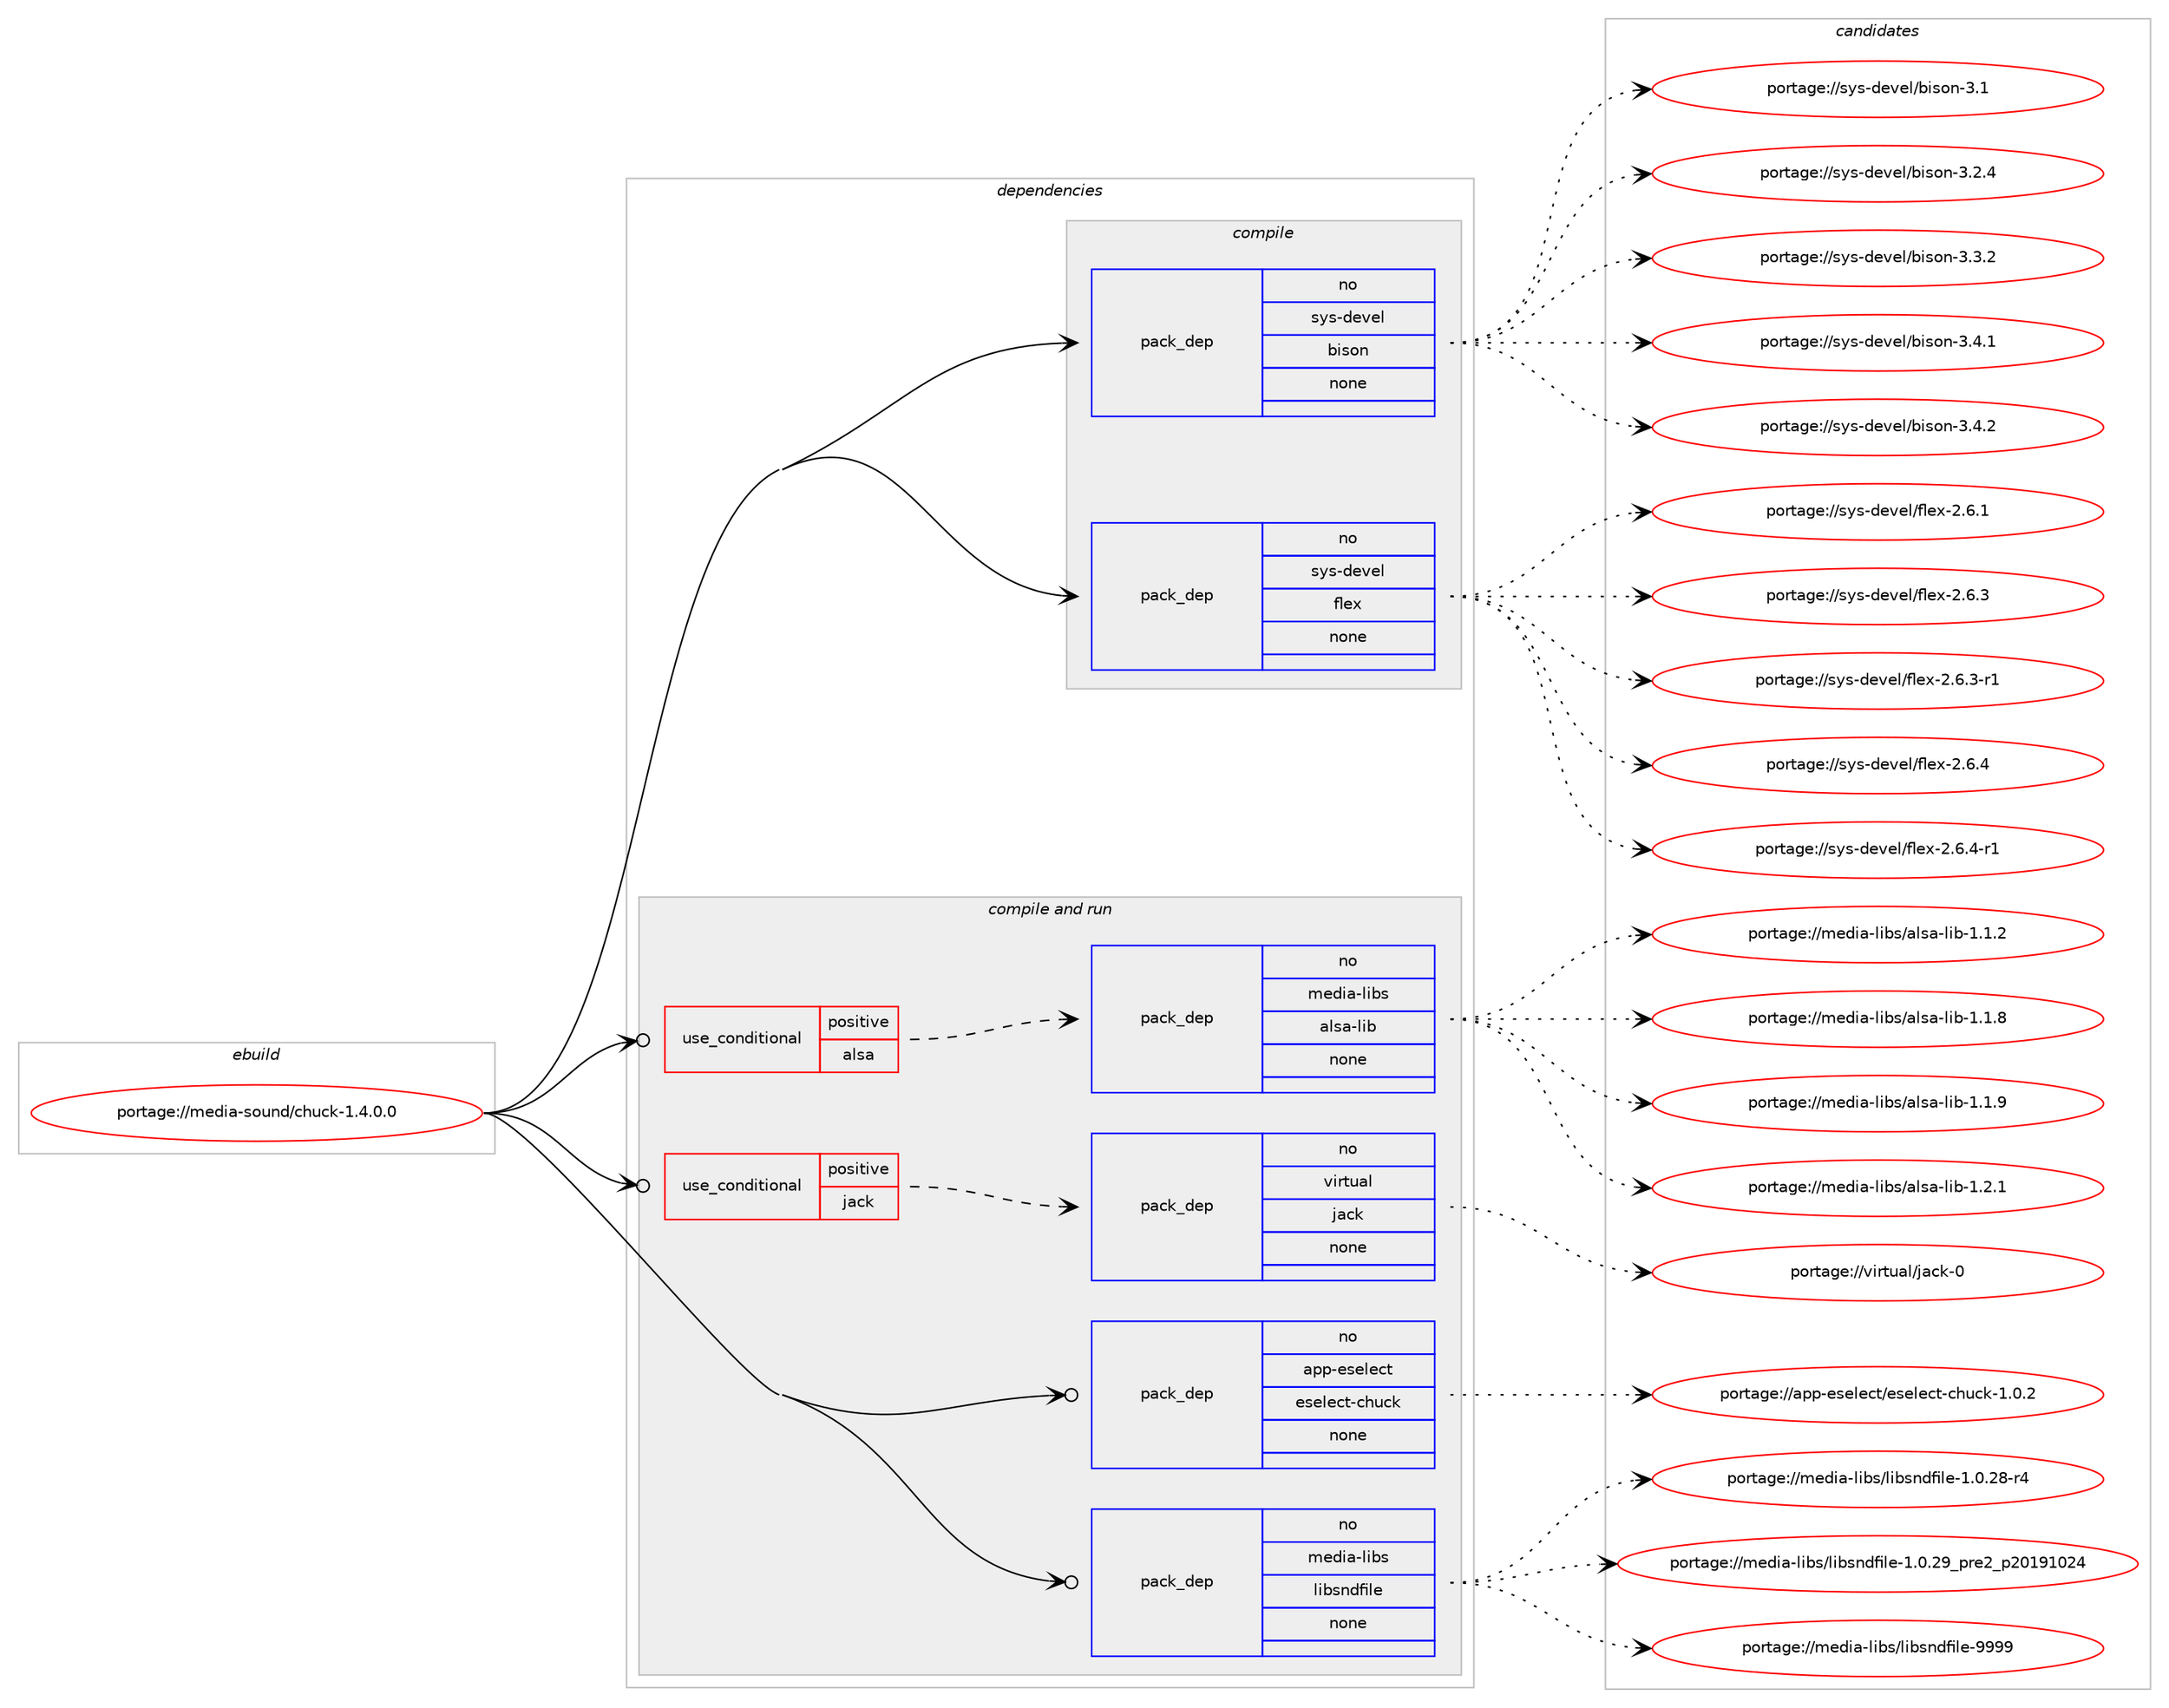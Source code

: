 digraph prolog {

# *************
# Graph options
# *************

newrank=true;
concentrate=true;
compound=true;
graph [rankdir=LR,fontname=Helvetica,fontsize=10,ranksep=1.5];#, ranksep=2.5, nodesep=0.2];
edge  [arrowhead=vee];
node  [fontname=Helvetica,fontsize=10];

# **********
# The ebuild
# **********

subgraph cluster_leftcol {
color=gray;
rank=same;
label=<<i>ebuild</i>>;
id [label="portage://media-sound/chuck-1.4.0.0", color=red, width=4, href="../media-sound/chuck-1.4.0.0.svg"];
}

# ****************
# The dependencies
# ****************

subgraph cluster_midcol {
color=gray;
label=<<i>dependencies</i>>;
subgraph cluster_compile {
fillcolor="#eeeeee";
style=filled;
label=<<i>compile</i>>;
subgraph pack243056 {
dependency330578 [label=<<TABLE BORDER="0" CELLBORDER="1" CELLSPACING="0" CELLPADDING="4" WIDTH="220"><TR><TD ROWSPAN="6" CELLPADDING="30">pack_dep</TD></TR><TR><TD WIDTH="110">no</TD></TR><TR><TD>sys-devel</TD></TR><TR><TD>bison</TD></TR><TR><TD>none</TD></TR><TR><TD></TD></TR></TABLE>>, shape=none, color=blue];
}
id:e -> dependency330578:w [weight=20,style="solid",arrowhead="vee"];
subgraph pack243057 {
dependency330579 [label=<<TABLE BORDER="0" CELLBORDER="1" CELLSPACING="0" CELLPADDING="4" WIDTH="220"><TR><TD ROWSPAN="6" CELLPADDING="30">pack_dep</TD></TR><TR><TD WIDTH="110">no</TD></TR><TR><TD>sys-devel</TD></TR><TR><TD>flex</TD></TR><TR><TD>none</TD></TR><TR><TD></TD></TR></TABLE>>, shape=none, color=blue];
}
id:e -> dependency330579:w [weight=20,style="solid",arrowhead="vee"];
}
subgraph cluster_compileandrun {
fillcolor="#eeeeee";
style=filled;
label=<<i>compile and run</i>>;
subgraph cond82095 {
dependency330580 [label=<<TABLE BORDER="0" CELLBORDER="1" CELLSPACING="0" CELLPADDING="4"><TR><TD ROWSPAN="3" CELLPADDING="10">use_conditional</TD></TR><TR><TD>positive</TD></TR><TR><TD>alsa</TD></TR></TABLE>>, shape=none, color=red];
subgraph pack243058 {
dependency330581 [label=<<TABLE BORDER="0" CELLBORDER="1" CELLSPACING="0" CELLPADDING="4" WIDTH="220"><TR><TD ROWSPAN="6" CELLPADDING="30">pack_dep</TD></TR><TR><TD WIDTH="110">no</TD></TR><TR><TD>media-libs</TD></TR><TR><TD>alsa-lib</TD></TR><TR><TD>none</TD></TR><TR><TD></TD></TR></TABLE>>, shape=none, color=blue];
}
dependency330580:e -> dependency330581:w [weight=20,style="dashed",arrowhead="vee"];
}
id:e -> dependency330580:w [weight=20,style="solid",arrowhead="odotvee"];
subgraph cond82096 {
dependency330582 [label=<<TABLE BORDER="0" CELLBORDER="1" CELLSPACING="0" CELLPADDING="4"><TR><TD ROWSPAN="3" CELLPADDING="10">use_conditional</TD></TR><TR><TD>positive</TD></TR><TR><TD>jack</TD></TR></TABLE>>, shape=none, color=red];
subgraph pack243059 {
dependency330583 [label=<<TABLE BORDER="0" CELLBORDER="1" CELLSPACING="0" CELLPADDING="4" WIDTH="220"><TR><TD ROWSPAN="6" CELLPADDING="30">pack_dep</TD></TR><TR><TD WIDTH="110">no</TD></TR><TR><TD>virtual</TD></TR><TR><TD>jack</TD></TR><TR><TD>none</TD></TR><TR><TD></TD></TR></TABLE>>, shape=none, color=blue];
}
dependency330582:e -> dependency330583:w [weight=20,style="dashed",arrowhead="vee"];
}
id:e -> dependency330582:w [weight=20,style="solid",arrowhead="odotvee"];
subgraph pack243060 {
dependency330584 [label=<<TABLE BORDER="0" CELLBORDER="1" CELLSPACING="0" CELLPADDING="4" WIDTH="220"><TR><TD ROWSPAN="6" CELLPADDING="30">pack_dep</TD></TR><TR><TD WIDTH="110">no</TD></TR><TR><TD>app-eselect</TD></TR><TR><TD>eselect-chuck</TD></TR><TR><TD>none</TD></TR><TR><TD></TD></TR></TABLE>>, shape=none, color=blue];
}
id:e -> dependency330584:w [weight=20,style="solid",arrowhead="odotvee"];
subgraph pack243061 {
dependency330585 [label=<<TABLE BORDER="0" CELLBORDER="1" CELLSPACING="0" CELLPADDING="4" WIDTH="220"><TR><TD ROWSPAN="6" CELLPADDING="30">pack_dep</TD></TR><TR><TD WIDTH="110">no</TD></TR><TR><TD>media-libs</TD></TR><TR><TD>libsndfile</TD></TR><TR><TD>none</TD></TR><TR><TD></TD></TR></TABLE>>, shape=none, color=blue];
}
id:e -> dependency330585:w [weight=20,style="solid",arrowhead="odotvee"];
}
subgraph cluster_run {
fillcolor="#eeeeee";
style=filled;
label=<<i>run</i>>;
}
}

# **************
# The candidates
# **************

subgraph cluster_choices {
rank=same;
color=gray;
label=<<i>candidates</i>>;

subgraph choice243056 {
color=black;
nodesep=1;
choiceportage11512111545100101118101108479810511511111045514649 [label="portage://sys-devel/bison-3.1", color=red, width=4,href="../sys-devel/bison-3.1.svg"];
choiceportage115121115451001011181011084798105115111110455146504652 [label="portage://sys-devel/bison-3.2.4", color=red, width=4,href="../sys-devel/bison-3.2.4.svg"];
choiceportage115121115451001011181011084798105115111110455146514650 [label="portage://sys-devel/bison-3.3.2", color=red, width=4,href="../sys-devel/bison-3.3.2.svg"];
choiceportage115121115451001011181011084798105115111110455146524649 [label="portage://sys-devel/bison-3.4.1", color=red, width=4,href="../sys-devel/bison-3.4.1.svg"];
choiceportage115121115451001011181011084798105115111110455146524650 [label="portage://sys-devel/bison-3.4.2", color=red, width=4,href="../sys-devel/bison-3.4.2.svg"];
dependency330578:e -> choiceportage11512111545100101118101108479810511511111045514649:w [style=dotted,weight="100"];
dependency330578:e -> choiceportage115121115451001011181011084798105115111110455146504652:w [style=dotted,weight="100"];
dependency330578:e -> choiceportage115121115451001011181011084798105115111110455146514650:w [style=dotted,weight="100"];
dependency330578:e -> choiceportage115121115451001011181011084798105115111110455146524649:w [style=dotted,weight="100"];
dependency330578:e -> choiceportage115121115451001011181011084798105115111110455146524650:w [style=dotted,weight="100"];
}
subgraph choice243057 {
color=black;
nodesep=1;
choiceportage1151211154510010111810110847102108101120455046544649 [label="portage://sys-devel/flex-2.6.1", color=red, width=4,href="../sys-devel/flex-2.6.1.svg"];
choiceportage1151211154510010111810110847102108101120455046544651 [label="portage://sys-devel/flex-2.6.3", color=red, width=4,href="../sys-devel/flex-2.6.3.svg"];
choiceportage11512111545100101118101108471021081011204550465446514511449 [label="portage://sys-devel/flex-2.6.3-r1", color=red, width=4,href="../sys-devel/flex-2.6.3-r1.svg"];
choiceportage1151211154510010111810110847102108101120455046544652 [label="portage://sys-devel/flex-2.6.4", color=red, width=4,href="../sys-devel/flex-2.6.4.svg"];
choiceportage11512111545100101118101108471021081011204550465446524511449 [label="portage://sys-devel/flex-2.6.4-r1", color=red, width=4,href="../sys-devel/flex-2.6.4-r1.svg"];
dependency330579:e -> choiceportage1151211154510010111810110847102108101120455046544649:w [style=dotted,weight="100"];
dependency330579:e -> choiceportage1151211154510010111810110847102108101120455046544651:w [style=dotted,weight="100"];
dependency330579:e -> choiceportage11512111545100101118101108471021081011204550465446514511449:w [style=dotted,weight="100"];
dependency330579:e -> choiceportage1151211154510010111810110847102108101120455046544652:w [style=dotted,weight="100"];
dependency330579:e -> choiceportage11512111545100101118101108471021081011204550465446524511449:w [style=dotted,weight="100"];
}
subgraph choice243058 {
color=black;
nodesep=1;
choiceportage1091011001059745108105981154797108115974510810598454946494650 [label="portage://media-libs/alsa-lib-1.1.2", color=red, width=4,href="../media-libs/alsa-lib-1.1.2.svg"];
choiceportage1091011001059745108105981154797108115974510810598454946494656 [label="portage://media-libs/alsa-lib-1.1.8", color=red, width=4,href="../media-libs/alsa-lib-1.1.8.svg"];
choiceportage1091011001059745108105981154797108115974510810598454946494657 [label="portage://media-libs/alsa-lib-1.1.9", color=red, width=4,href="../media-libs/alsa-lib-1.1.9.svg"];
choiceportage1091011001059745108105981154797108115974510810598454946504649 [label="portage://media-libs/alsa-lib-1.2.1", color=red, width=4,href="../media-libs/alsa-lib-1.2.1.svg"];
dependency330581:e -> choiceportage1091011001059745108105981154797108115974510810598454946494650:w [style=dotted,weight="100"];
dependency330581:e -> choiceportage1091011001059745108105981154797108115974510810598454946494656:w [style=dotted,weight="100"];
dependency330581:e -> choiceportage1091011001059745108105981154797108115974510810598454946494657:w [style=dotted,weight="100"];
dependency330581:e -> choiceportage1091011001059745108105981154797108115974510810598454946504649:w [style=dotted,weight="100"];
}
subgraph choice243059 {
color=black;
nodesep=1;
choiceportage118105114116117971084710697991074548 [label="portage://virtual/jack-0", color=red, width=4,href="../virtual/jack-0.svg"];
dependency330583:e -> choiceportage118105114116117971084710697991074548:w [style=dotted,weight="100"];
}
subgraph choice243060 {
color=black;
nodesep=1;
choiceportage9711211245101115101108101991164710111510110810199116459910411799107454946484650 [label="portage://app-eselect/eselect-chuck-1.0.2", color=red, width=4,href="../app-eselect/eselect-chuck-1.0.2.svg"];
dependency330584:e -> choiceportage9711211245101115101108101991164710111510110810199116459910411799107454946484650:w [style=dotted,weight="100"];
}
subgraph choice243061 {
color=black;
nodesep=1;
choiceportage1091011001059745108105981154710810598115110100102105108101454946484650564511452 [label="portage://media-libs/libsndfile-1.0.28-r4", color=red, width=4,href="../media-libs/libsndfile-1.0.28-r4.svg"];
choiceportage1091011001059745108105981154710810598115110100102105108101454946484650579511211410150951125048495749485052 [label="portage://media-libs/libsndfile-1.0.29_pre2_p20191024", color=red, width=4,href="../media-libs/libsndfile-1.0.29_pre2_p20191024.svg"];
choiceportage10910110010597451081059811547108105981151101001021051081014557575757 [label="portage://media-libs/libsndfile-9999", color=red, width=4,href="../media-libs/libsndfile-9999.svg"];
dependency330585:e -> choiceportage1091011001059745108105981154710810598115110100102105108101454946484650564511452:w [style=dotted,weight="100"];
dependency330585:e -> choiceportage1091011001059745108105981154710810598115110100102105108101454946484650579511211410150951125048495749485052:w [style=dotted,weight="100"];
dependency330585:e -> choiceportage10910110010597451081059811547108105981151101001021051081014557575757:w [style=dotted,weight="100"];
}
}

}
